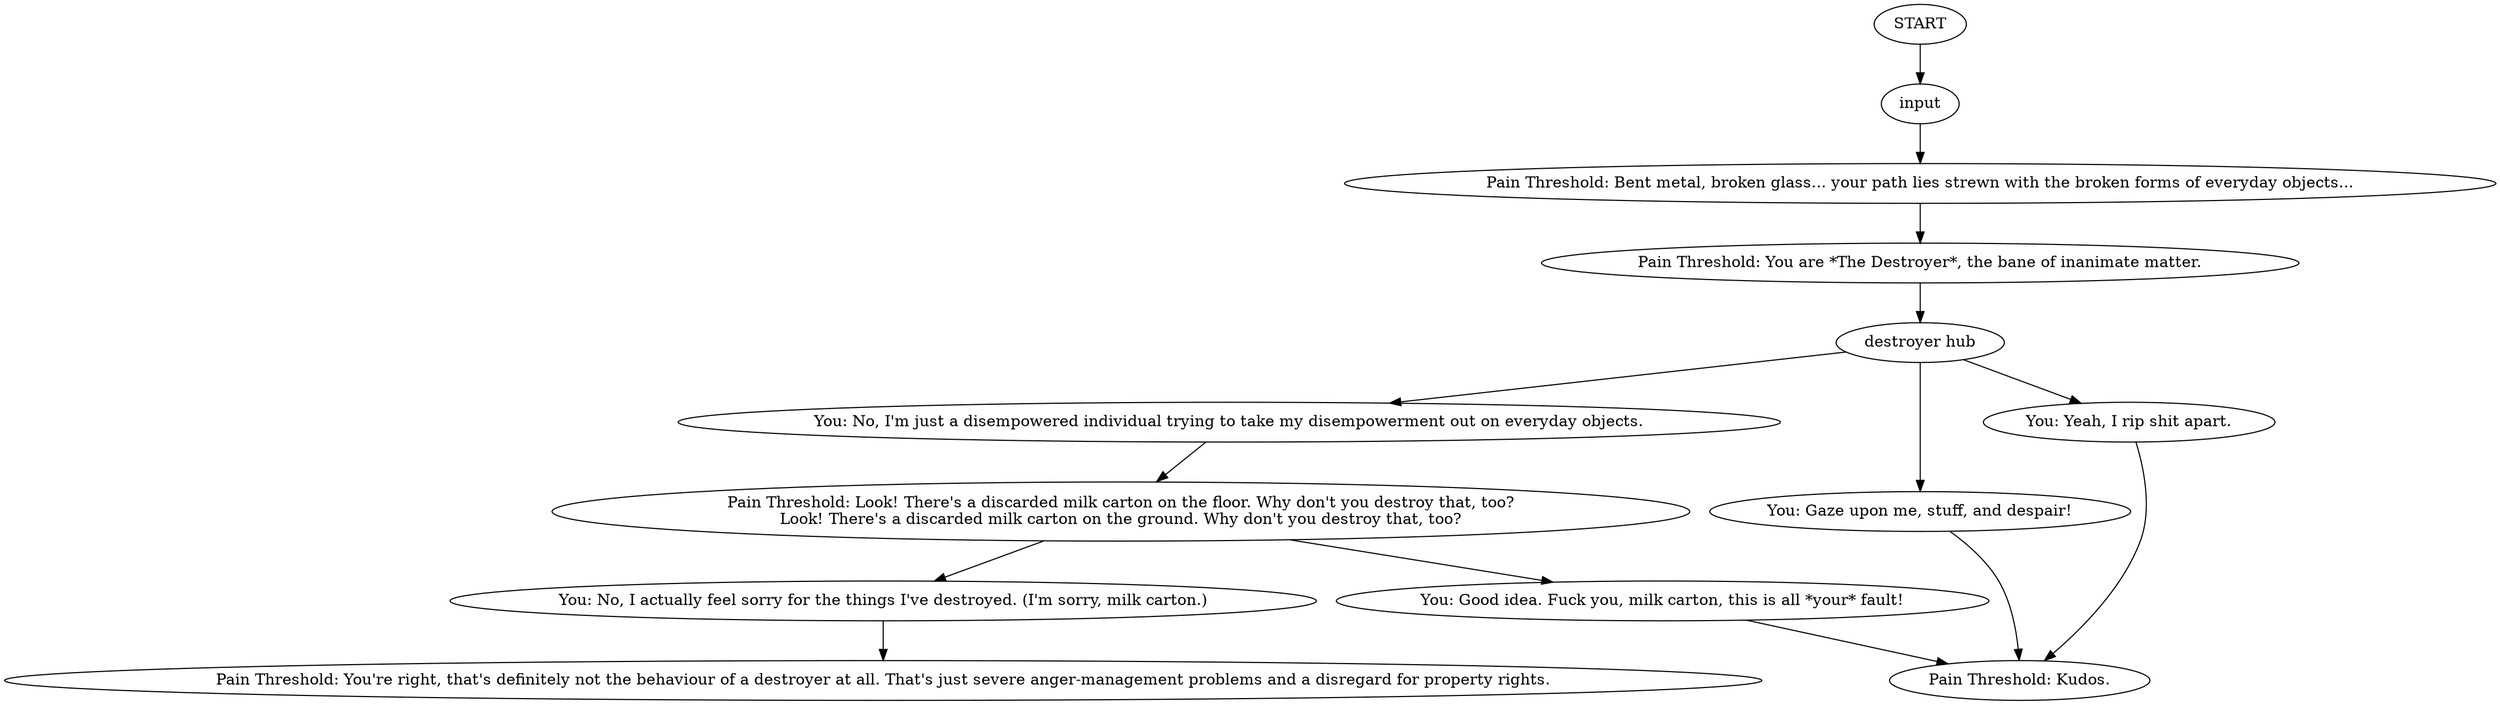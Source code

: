 # THOUGHT / THE DESTROYER
# Pain Threshold turns you into THE DESTROYER! (a thought for punching and not taking damage). Anti-Object Task Force.
# ==================================================
digraph G {
	  0 [label="START"];
	  1 [label="input"];
	  2 [label="Pain Threshold: You are *The Destroyer*, the bane of inanimate matter."];
	  3 [label="Pain Threshold: Bent metal, broken glass... your path lies strewn with the broken forms of everyday objects..."];
	  4 [label="destroyer hub"];
	  5 [label="You: No, I'm just a disempowered individual trying to take my disempowerment out on everyday objects."];
	  6 [label="You: Gaze upon me, stuff, and despair!"];
	  7 [label="Pain Threshold: You're right, that's definitely not the behaviour of a destroyer at all. That's just severe anger-management problems and a disregard for property rights."];
	  8 [label="You: Yeah, I rip shit apart."];
	  9 [label="Pain Threshold: Look! There's a discarded milk carton on the floor. Why don't you destroy that, too?\nLook! There's a discarded milk carton on the ground. Why don't you destroy that, too?"];
	  10 [label="You: No, I actually feel sorry for the things I've destroyed. (I'm sorry, milk carton.)"];
	  11 [label="You: Good idea. Fuck you, milk carton, this is all *your* fault!"];
	  13 [label="Pain Threshold: Kudos."];
	  0 -> 1
	  1 -> 3
	  2 -> 4
	  3 -> 2
	  4 -> 8
	  4 -> 5
	  4 -> 6
	  5 -> 9
	  6 -> 13
	  8 -> 13
	  9 -> 10
	  9 -> 11
	  10 -> 7
	  11 -> 13
}

